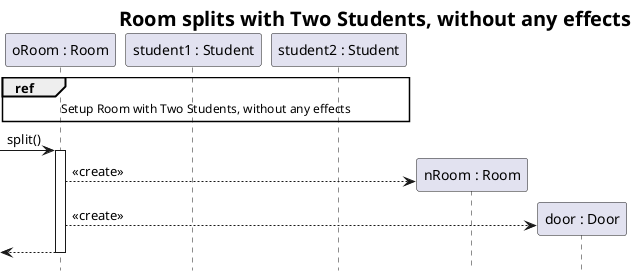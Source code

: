 @startuml RoomSplitWithNoEffects
skinparam headerFontSize 20
skinparam HeaderFontColor #000000
skinparam HeaderFontStyle bold
header Room splits with Two Students, without any effects
hide footbox

participant R1 as "oRoom : Room"
participant S1 as "student1 : Student"
participant S2 as "student2 : Student"

ref over R1, S2 : Setup Room with Two Students, without any effects

-> R1 ++ : split()
create R2 as "nRoom : Room"
R1 --> R2 : <<create>>
create D as "door : Door"
R1 --> D : <<create>>

return
@enduml

